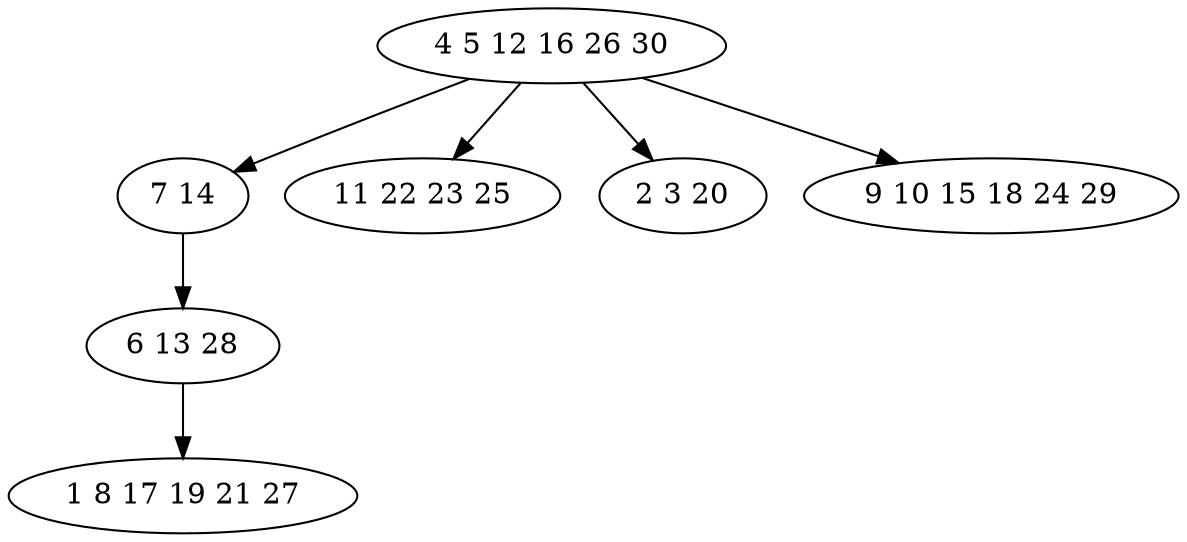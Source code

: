 digraph true_tree {
	"0" -> "1"
	"1" -> "2"
	"0" -> "3"
	"0" -> "4"
	"0" -> "5"
	"2" -> "6"
	"0" [label="4 5 12 16 26 30"];
	"1" [label="7 14"];
	"2" [label="6 13 28"];
	"3" [label="11 22 23 25"];
	"4" [label="2 3 20"];
	"5" [label="9 10 15 18 24 29"];
	"6" [label="1 8 17 19 21 27"];
}
